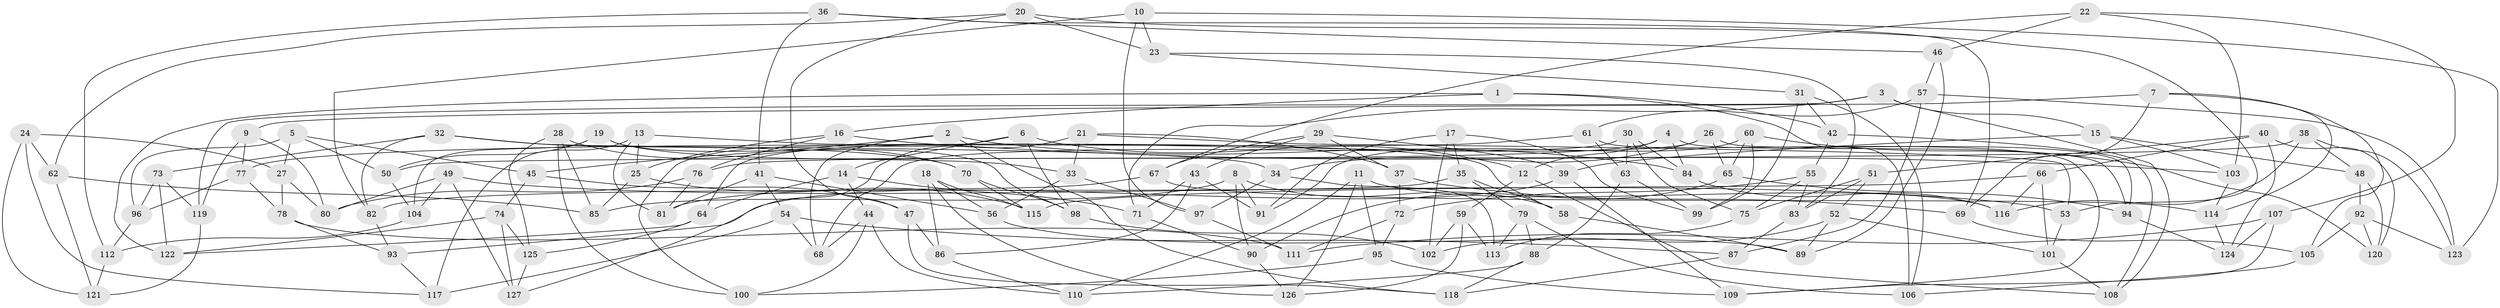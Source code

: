 // Generated by graph-tools (version 1.1) at 2025/50/03/09/25 03:50:50]
// undirected, 127 vertices, 254 edges
graph export_dot {
graph [start="1"]
  node [color=gray90,style=filled];
  1;
  2;
  3;
  4;
  5;
  6;
  7;
  8;
  9;
  10;
  11;
  12;
  13;
  14;
  15;
  16;
  17;
  18;
  19;
  20;
  21;
  22;
  23;
  24;
  25;
  26;
  27;
  28;
  29;
  30;
  31;
  32;
  33;
  34;
  35;
  36;
  37;
  38;
  39;
  40;
  41;
  42;
  43;
  44;
  45;
  46;
  47;
  48;
  49;
  50;
  51;
  52;
  53;
  54;
  55;
  56;
  57;
  58;
  59;
  60;
  61;
  62;
  63;
  64;
  65;
  66;
  67;
  68;
  69;
  70;
  71;
  72;
  73;
  74;
  75;
  76;
  77;
  78;
  79;
  80;
  81;
  82;
  83;
  84;
  85;
  86;
  87;
  88;
  89;
  90;
  91;
  92;
  93;
  94;
  95;
  96;
  97;
  98;
  99;
  100;
  101;
  102;
  103;
  104;
  105;
  106;
  107;
  108;
  109;
  110;
  111;
  112;
  113;
  114;
  115;
  116;
  117;
  118;
  119;
  120;
  121;
  122;
  123;
  124;
  125;
  126;
  127;
  1 -- 106;
  1 -- 16;
  1 -- 42;
  1 -- 122;
  2 -- 45;
  2 -- 118;
  2 -- 84;
  2 -- 68;
  3 -- 119;
  3 -- 15;
  3 -- 71;
  3 -- 108;
  4 -- 84;
  4 -- 94;
  4 -- 12;
  4 -- 76;
  5 -- 50;
  5 -- 27;
  5 -- 45;
  5 -- 96;
  6 -- 100;
  6 -- 12;
  6 -- 14;
  6 -- 98;
  7 -- 114;
  7 -- 69;
  7 -- 9;
  7 -- 105;
  8 -- 58;
  8 -- 91;
  8 -- 90;
  8 -- 85;
  9 -- 80;
  9 -- 119;
  9 -- 77;
  10 -- 82;
  10 -- 97;
  10 -- 23;
  10 -- 123;
  11 -- 110;
  11 -- 126;
  11 -- 95;
  11 -- 116;
  12 -- 59;
  12 -- 108;
  13 -- 81;
  13 -- 117;
  13 -- 25;
  13 -- 58;
  14 -- 71;
  14 -- 64;
  14 -- 44;
  15 -- 103;
  15 -- 39;
  15 -- 48;
  16 -- 25;
  16 -- 103;
  16 -- 76;
  17 -- 91;
  17 -- 102;
  17 -- 99;
  17 -- 35;
  18 -- 56;
  18 -- 126;
  18 -- 86;
  18 -- 115;
  19 -- 104;
  19 -- 33;
  19 -- 50;
  19 -- 98;
  20 -- 62;
  20 -- 23;
  20 -- 47;
  20 -- 53;
  21 -- 53;
  21 -- 37;
  21 -- 33;
  21 -- 127;
  22 -- 103;
  22 -- 107;
  22 -- 67;
  22 -- 46;
  23 -- 83;
  23 -- 31;
  24 -- 117;
  24 -- 121;
  24 -- 62;
  24 -- 27;
  25 -- 115;
  25 -- 85;
  26 -- 94;
  26 -- 34;
  26 -- 68;
  26 -- 65;
  27 -- 80;
  27 -- 78;
  28 -- 100;
  28 -- 70;
  28 -- 125;
  28 -- 85;
  29 -- 37;
  29 -- 43;
  29 -- 39;
  29 -- 67;
  30 -- 84;
  30 -- 64;
  30 -- 75;
  30 -- 63;
  31 -- 99;
  31 -- 42;
  31 -- 106;
  32 -- 82;
  32 -- 70;
  32 -- 34;
  32 -- 73;
  33 -- 56;
  33 -- 97;
  34 -- 97;
  34 -- 113;
  35 -- 79;
  35 -- 82;
  35 -- 58;
  36 -- 112;
  36 -- 41;
  36 -- 46;
  36 -- 69;
  37 -- 69;
  37 -- 72;
  38 -- 123;
  38 -- 48;
  38 -- 116;
  38 -- 50;
  39 -- 109;
  39 -- 93;
  40 -- 51;
  40 -- 124;
  40 -- 66;
  40 -- 120;
  41 -- 81;
  41 -- 56;
  41 -- 54;
  42 -- 108;
  42 -- 55;
  43 -- 71;
  43 -- 91;
  43 -- 86;
  44 -- 68;
  44 -- 110;
  44 -- 100;
  45 -- 47;
  45 -- 74;
  46 -- 57;
  46 -- 89;
  47 -- 86;
  47 -- 118;
  48 -- 92;
  48 -- 120;
  49 -- 104;
  49 -- 80;
  49 -- 53;
  49 -- 127;
  50 -- 104;
  51 -- 83;
  51 -- 52;
  51 -- 75;
  52 -- 89;
  52 -- 101;
  52 -- 102;
  53 -- 101;
  54 -- 87;
  54 -- 117;
  54 -- 68;
  55 -- 83;
  55 -- 75;
  55 -- 72;
  56 -- 89;
  57 -- 87;
  57 -- 123;
  57 -- 61;
  58 -- 89;
  59 -- 113;
  59 -- 102;
  59 -- 126;
  60 -- 65;
  60 -- 120;
  60 -- 91;
  60 -- 99;
  61 -- 63;
  61 -- 109;
  61 -- 77;
  62 -- 121;
  62 -- 85;
  63 -- 99;
  63 -- 88;
  64 -- 122;
  64 -- 125;
  65 -- 94;
  65 -- 90;
  66 -- 101;
  66 -- 115;
  66 -- 116;
  67 -- 81;
  67 -- 114;
  69 -- 105;
  70 -- 115;
  70 -- 98;
  71 -- 90;
  72 -- 95;
  72 -- 111;
  73 -- 96;
  73 -- 119;
  73 -- 122;
  74 -- 127;
  74 -- 125;
  74 -- 122;
  75 -- 113;
  76 -- 80;
  76 -- 81;
  77 -- 78;
  77 -- 96;
  78 -- 111;
  78 -- 93;
  79 -- 113;
  79 -- 88;
  79 -- 106;
  82 -- 93;
  83 -- 87;
  84 -- 116;
  86 -- 110;
  87 -- 118;
  88 -- 110;
  88 -- 118;
  90 -- 126;
  92 -- 123;
  92 -- 105;
  92 -- 120;
  93 -- 117;
  94 -- 124;
  95 -- 109;
  95 -- 100;
  96 -- 112;
  97 -- 111;
  98 -- 102;
  101 -- 108;
  103 -- 114;
  104 -- 112;
  105 -- 106;
  107 -- 111;
  107 -- 124;
  107 -- 109;
  112 -- 121;
  114 -- 124;
  119 -- 121;
  125 -- 127;
}

